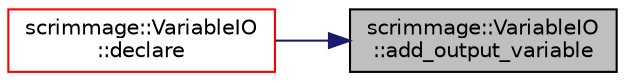 digraph "scrimmage::VariableIO::add_output_variable"
{
 // LATEX_PDF_SIZE
  edge [fontname="Helvetica",fontsize="10",labelfontname="Helvetica",labelfontsize="10"];
  node [fontname="Helvetica",fontsize="10",shape=record];
  rankdir="RL";
  Node1 [label="scrimmage::VariableIO\l::add_output_variable",height=0.2,width=0.4,color="black", fillcolor="grey75", style="filled", fontcolor="black",tooltip=" "];
  Node1 -> Node2 [dir="back",color="midnightblue",fontsize="10",style="solid",fontname="Helvetica"];
  Node2 [label="scrimmage::VariableIO\l::declare",height=0.2,width=0.4,color="red", fillcolor="white", style="filled",URL="$classscrimmage_1_1VariableIO.html#a17480737fb5915e676286816fee2412e",tooltip=" "];
}

